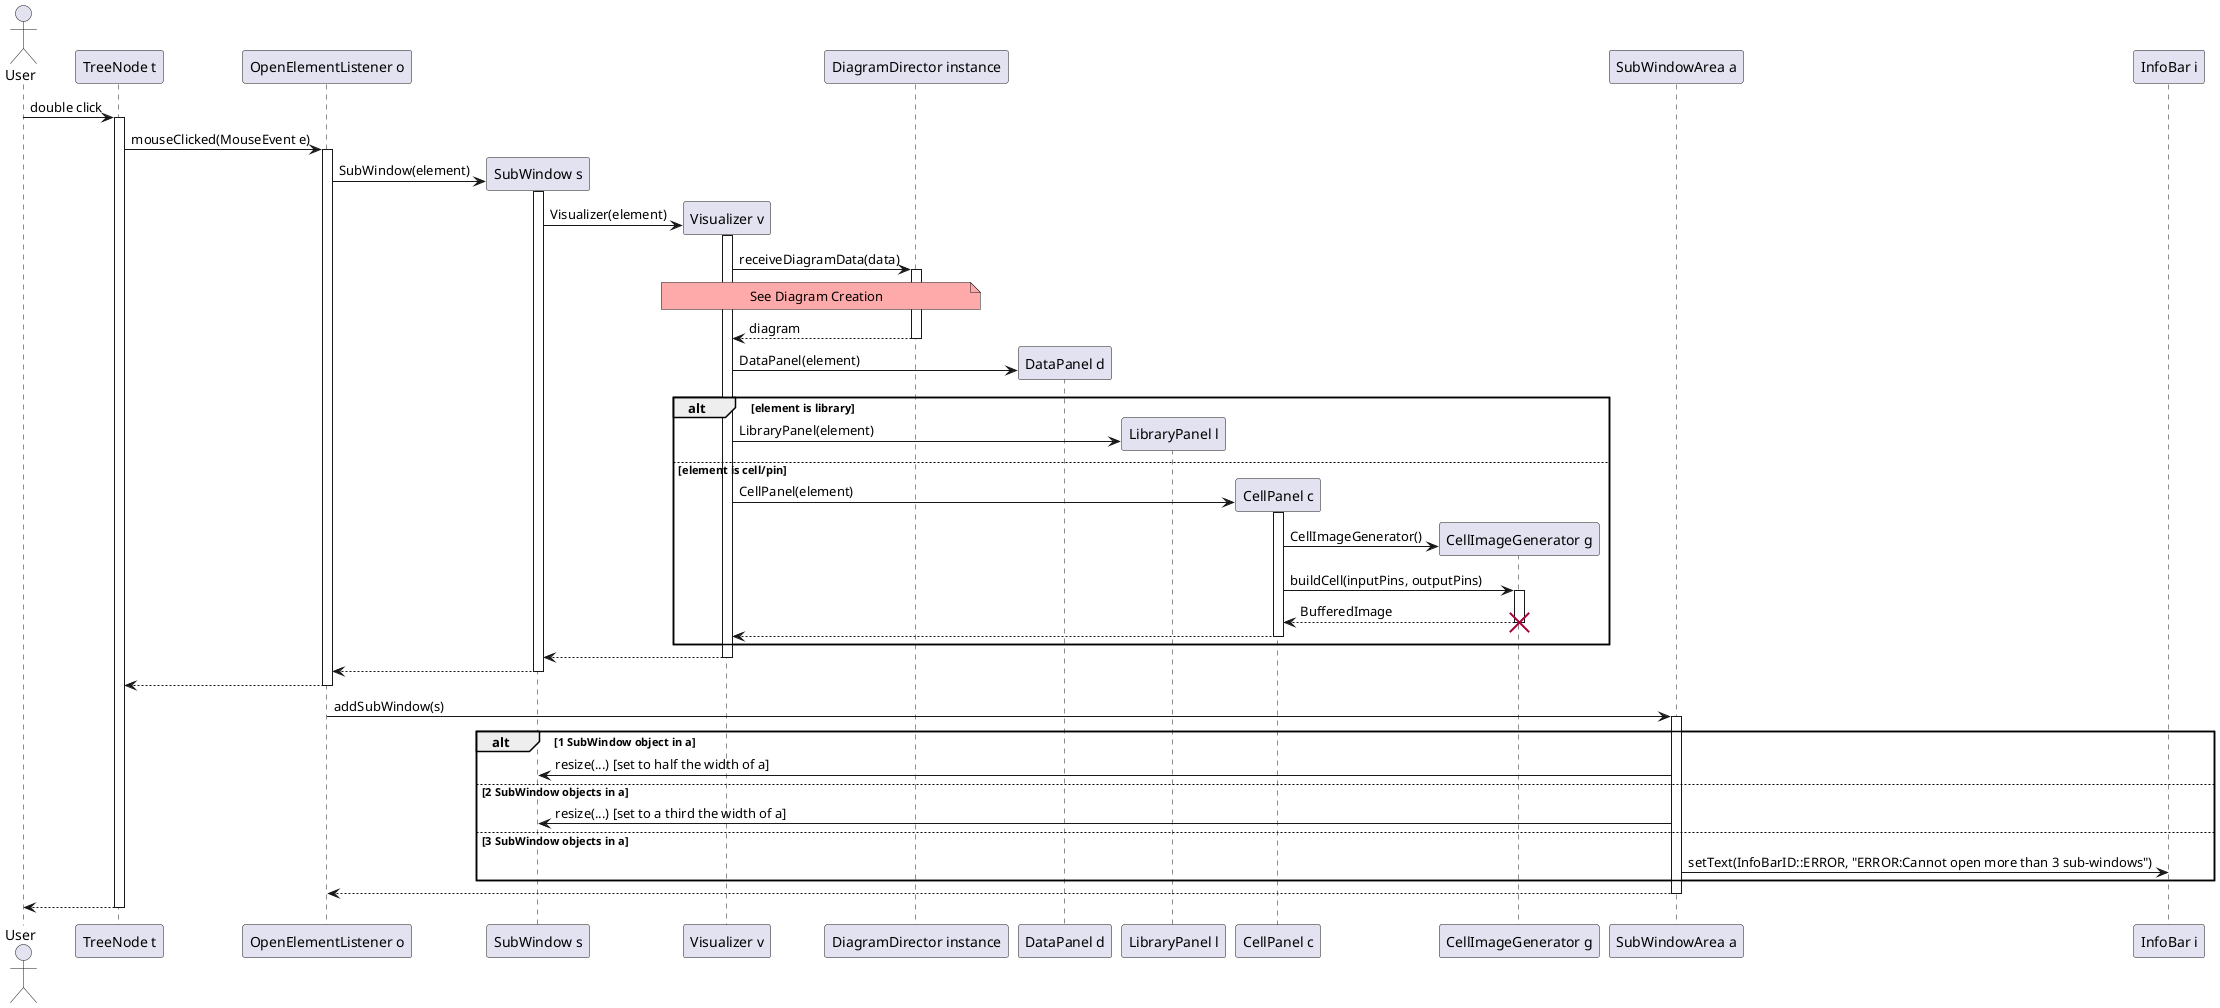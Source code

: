 @startuml FR-4
skinparam responseMessageBelowArrow true
    actor User
    User -> "TreeNode t" ++ : double click
    "TreeNode t" -> "OpenElementListener o" ++ : mouseClicked(MouseEvent e)
    "OpenElementListener o" -> "SubWindow s" ** : SubWindow(element)
    activate "SubWindow s"
    "SubWindow s" -> "Visualizer v" **  : Visualizer(element)
    activate "Visualizer v"
    "Visualizer v" -> "DiagramDirector instance" ++: receiveDiagramData(data)
    note over "DiagramDirector instance", "Visualizer v"#FFAAAA
    See Diagram Creation
    end note
    return diagram
    
    "Visualizer v" -> "DataPanel d" ** : DataPanel(element)
    alt element is library
    "Visualizer v" -> "LibraryPanel l" ** : LibraryPanel(element)
    else element is cell/pin
    "Visualizer v" -> "CellPanel c" ** : CellPanel(element)
    activate "CellPanel c"
    "CellPanel c" -> "CellImageGenerator g" ** : CellImageGenerator()
    "CellPanel c" -> "CellImageGenerator g" ++ : buildCell(inputPins, outputPins)
    return BufferedImage
    destroy "CellImageGenerator g"
    return
    end
    return
    return
    return

    "OpenElementListener o" -> "SubWindowArea a" ++ : addSubWindow(s)
    alt 1 SubWindow object in a
    "SubWindowArea a" -> "SubWindow s" : resize(...) [set to half the width of a]
    else 2 SubWindow objects in a
    "SubWindowArea a" -> "SubWindow s" : resize(...) [set to a third the width of a]
    else 3 SubWindow objects in a
    "SubWindowArea a" -> "InfoBar i" : setText(InfoBarID::ERROR, "ERROR:Cannot open more than 3 sub-windows")
    end
    return
    return
@enduml
